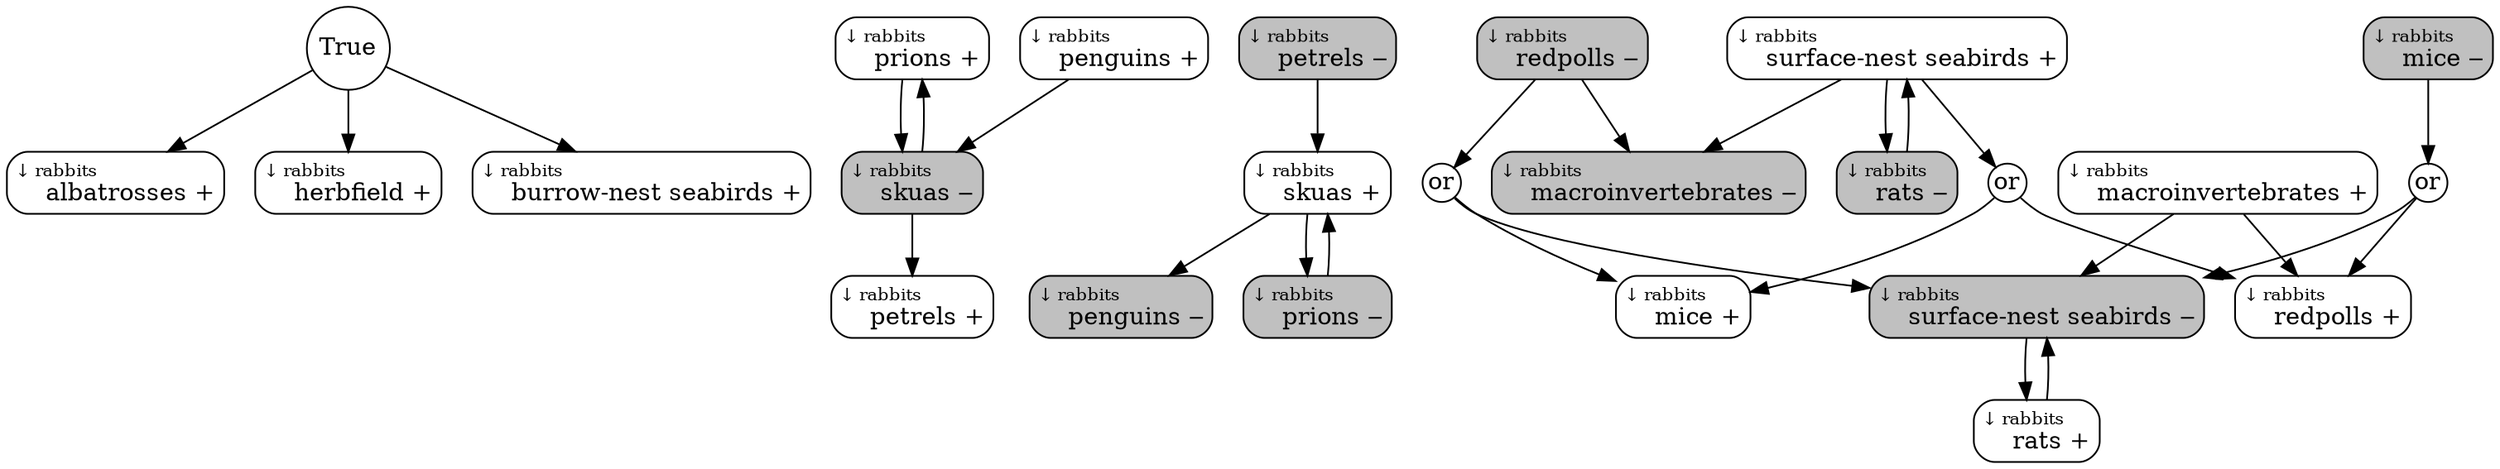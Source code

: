 digraph {

	node[style="rounded,filled", width=0, margin=0];


	negrabbits_albatrosses [shape = box;label = < <font point-size="10">&darr; rabbits</font><br align="left"/> &nbsp; &nbsp; albatrosses + >;fillcolor = white;];
	negrabbits_prions [shape = box;label = < <font point-size="10">&darr; rabbits</font><br align="left"/> &nbsp; &nbsp; prions + >;fillcolor = white;];
	negrabbits_skuas [shape = box;label = < <font point-size="10">&darr; rabbits</font><br align="left"/> &nbsp; &nbsp; skuas + >;fillcolor = white;];
	posrabbits_penguins [shape = box;label = < <font point-size="10">&darr; rabbits</font><br align="left"/> &nbsp; &nbsp; penguins &#8210; >;fillcolor = gray;];
	posrabbits_skuas [shape = box;label = < <font point-size="10">&darr; rabbits</font><br align="left"/> &nbsp; &nbsp; skuas &#8210; >;fillcolor = gray;];
	negrabbits_surfaceSeabirds [shape = box;label = < <font point-size="10">&darr; rabbits</font><br align="left"/> &nbsp; &nbsp; surface-nest seabirds + >;fillcolor = white;];
	posrabbits_macroInverts [shape = box;label = < <font point-size="10">&darr; rabbits</font><br align="left"/> &nbsp; &nbsp; macroinvertebrates &#8210; >;fillcolor = gray;];
	posrabbits_petrels [shape = box;label = < <font point-size="10">&darr; rabbits</font><br align="left"/> &nbsp; &nbsp; petrels &#8210; >;fillcolor = gray;];
	negrabbits_mice [shape = box;label = < <font point-size="10">&darr; rabbits</font><br align="left"/> &nbsp; &nbsp; mice + >;fillcolor = white;];
	posrabbits_redpolls [shape = box;label = < <font point-size="10">&darr; rabbits</font><br align="left"/> &nbsp; &nbsp; redpolls &#8210; >;fillcolor = gray;];
	posrabbits_surfaceSeabirds [shape = box;label = < <font point-size="10">&darr; rabbits</font><br align="left"/> &nbsp; &nbsp; surface-nest seabirds &#8210; >;fillcolor = gray;];
	or2 [shape = circle;label = or;fillcolor = white;];
	negrabbits_herbfield [shape = box;label = < <font point-size="10">&darr; rabbits</font><br align="left"/> &nbsp; &nbsp; herbfield + >;fillcolor = white;];
	negrabbits_redpolls [shape = box;label = < <font point-size="10">&darr; rabbits</font><br align="left"/> &nbsp; &nbsp; redpolls + >;fillcolor = white;];
	negrabbits_petrels [shape = box;label = < <font point-size="10">&darr; rabbits</font><br align="left"/> &nbsp; &nbsp; petrels + >;fillcolor = white;];
	negrabbits_macroInverts [shape = box;label = < <font point-size="10">&darr; rabbits</font><br align="left"/> &nbsp; &nbsp; macroinvertebrates + >;fillcolor = white;];
	True [shape = circle;label = True;fillcolor = white;];
	or0 [shape = circle;label = or;fillcolor = white;];
	negrabbits_burrowSeabirds [shape = box;label = < <font point-size="10">&darr; rabbits</font><br align="left"/> &nbsp; &nbsp; burrow-nest seabirds + >;fillcolor = white;];
	negrabbits_penguins [shape = box;label = < <font point-size="10">&darr; rabbits</font><br align="left"/> &nbsp; &nbsp; penguins + >;fillcolor = white;];
	posrabbits_rats [shape = box;label = < <font point-size="10">&darr; rabbits</font><br align="left"/> &nbsp; &nbsp; rats &#8210; >;fillcolor = gray;];
	or1 [shape = circle;label = or;fillcolor = white;];
	posrabbits_mice [shape = box;label = < <font point-size="10">&darr; rabbits</font><br align="left"/> &nbsp; &nbsp; mice &#8210; >;fillcolor = gray;];
	posrabbits_prions [shape = box;label = < <font point-size="10">&darr; rabbits</font><br align="left"/> &nbsp; &nbsp; prions &#8210; >;fillcolor = gray;];
	negrabbits_rats [shape = box;label = < <font point-size="10">&darr; rabbits</font><br align="left"/> &nbsp; &nbsp; rats + >;fillcolor = white;];

negrabbits_prions->posrabbits_skuas;
negrabbits_skuas->posrabbits_prions;
negrabbits_skuas->posrabbits_penguins;
posrabbits_skuas->negrabbits_petrels;
posrabbits_skuas->negrabbits_prions;
negrabbits_surfaceSeabirds->posrabbits_macroInverts;
negrabbits_surfaceSeabirds->posrabbits_rats;
negrabbits_surfaceSeabirds->or1;
posrabbits_petrels->negrabbits_skuas;
posrabbits_redpolls->posrabbits_macroInverts;
posrabbits_redpolls->or0;
posrabbits_surfaceSeabirds->negrabbits_rats;
or2->negrabbits_redpolls;
or2->posrabbits_surfaceSeabirds;
negrabbits_macroInverts->negrabbits_redpolls;
negrabbits_macroInverts->posrabbits_surfaceSeabirds;
True->negrabbits_albatrosses;
True->negrabbits_burrowSeabirds;
True->negrabbits_herbfield;
or0->negrabbits_mice;
or0->posrabbits_surfaceSeabirds;
negrabbits_penguins->posrabbits_skuas;
posrabbits_rats->negrabbits_surfaceSeabirds;
or1->negrabbits_redpolls;
or1->negrabbits_mice;
posrabbits_mice->or2;
posrabbits_prions->negrabbits_skuas;
negrabbits_rats->posrabbits_surfaceSeabirds;

}